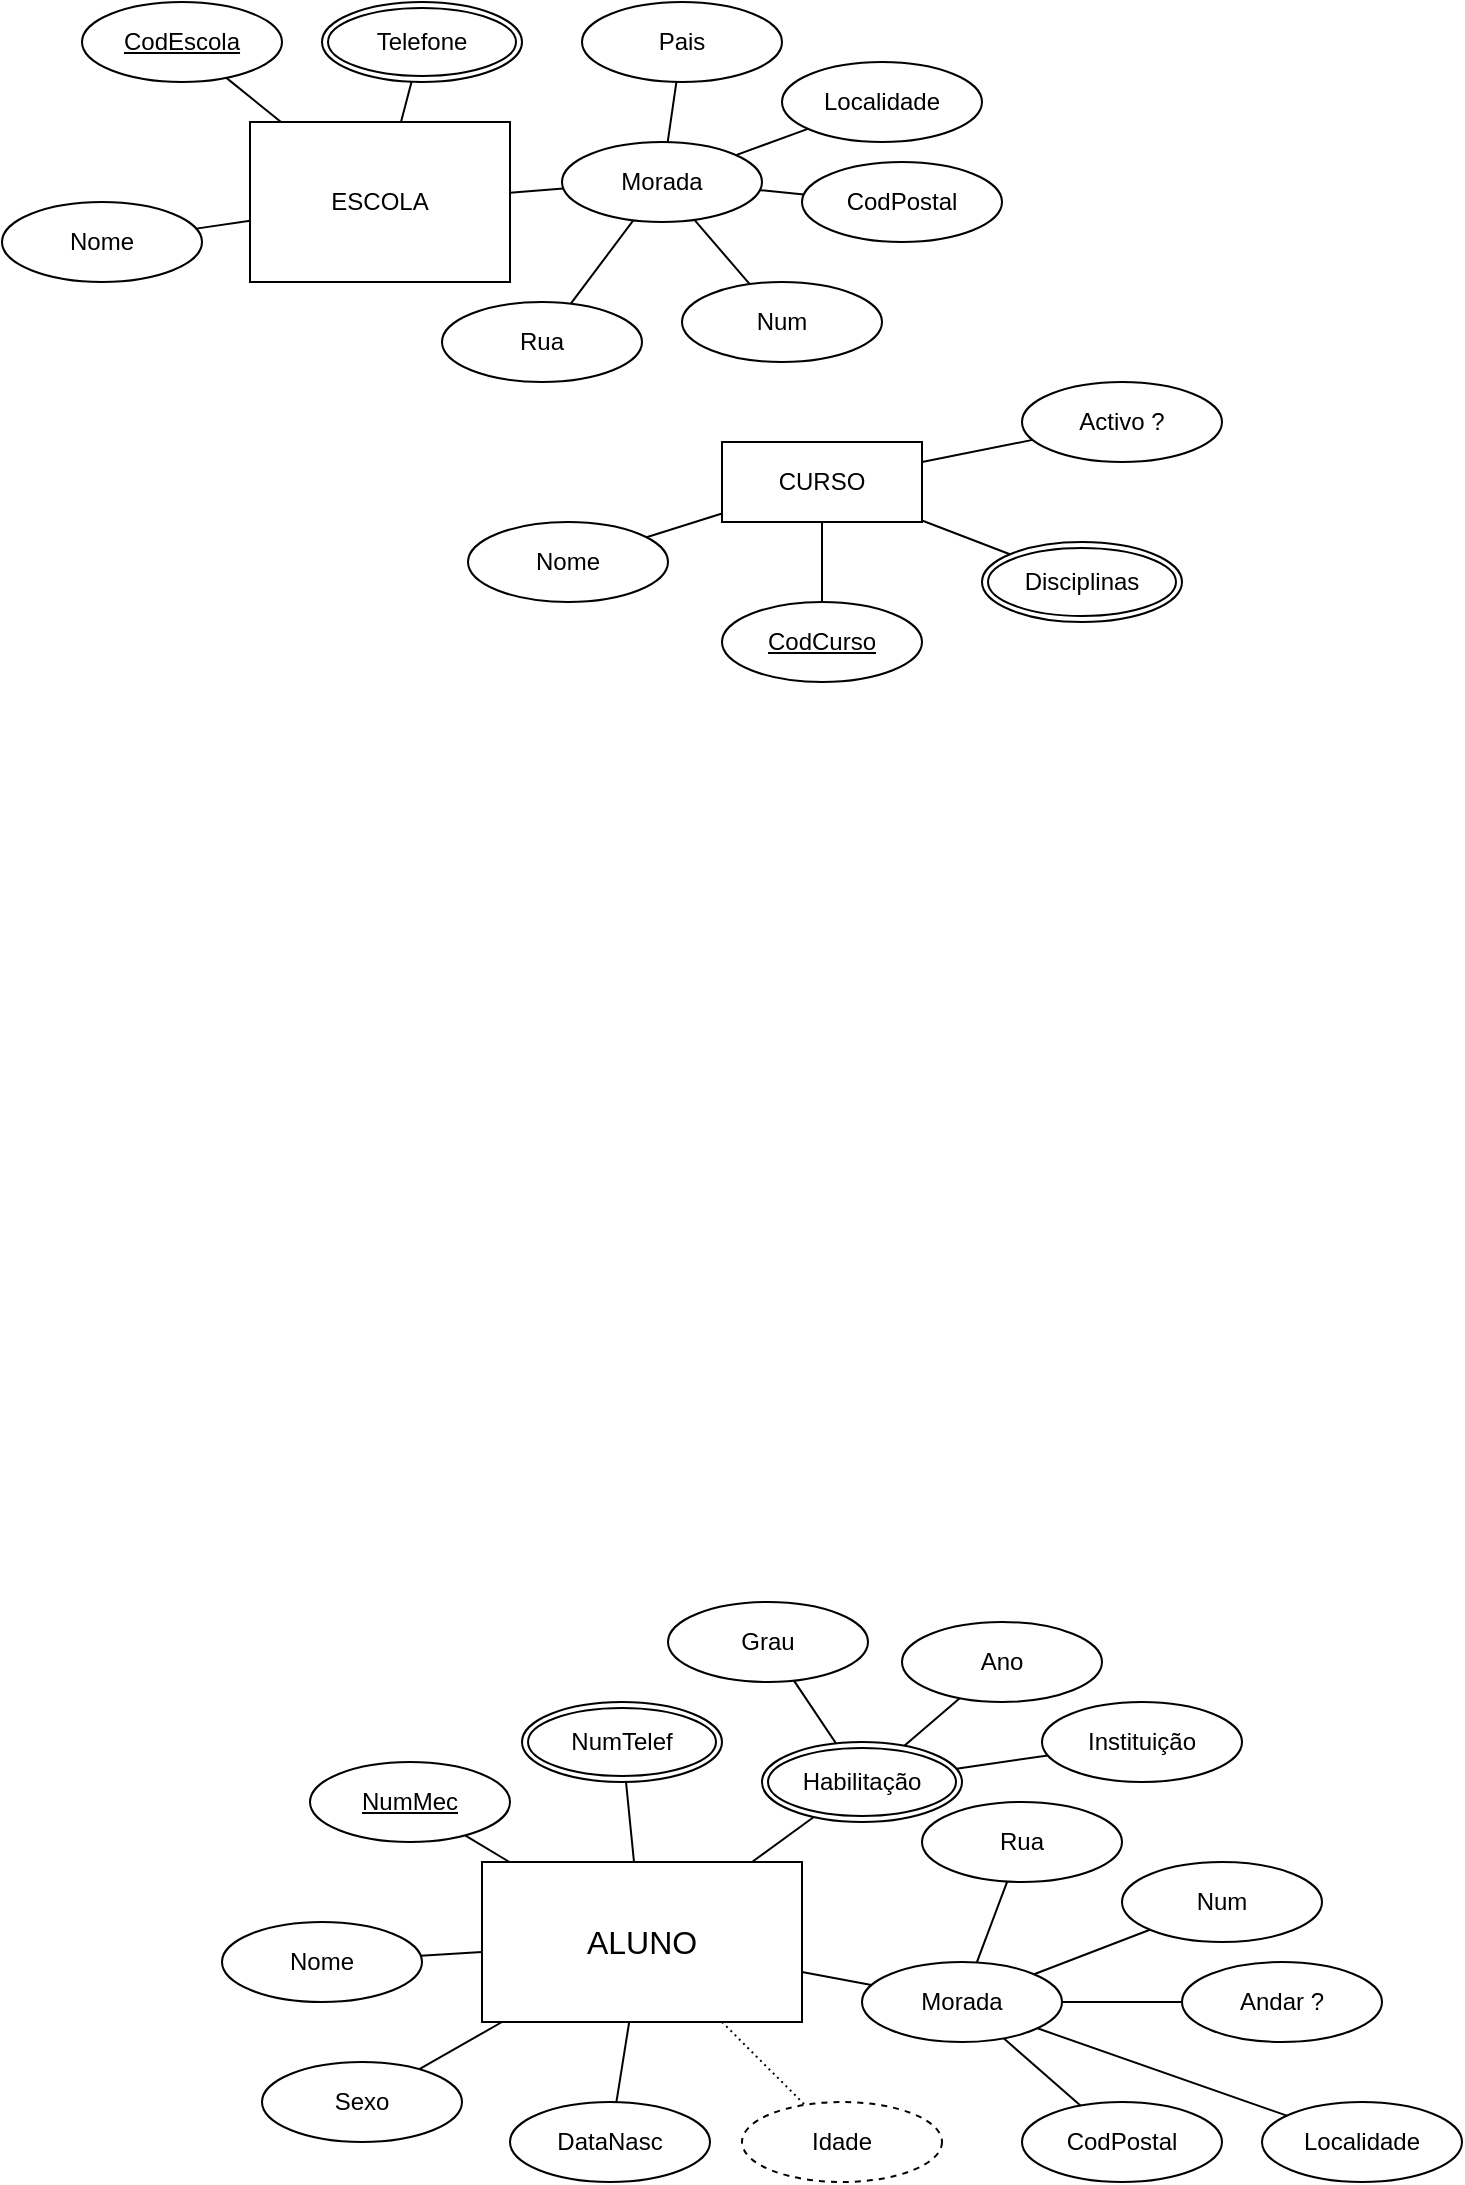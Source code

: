 <mxfile version="24.7.14">
  <diagram name="Página-1" id="Fksa59-Jl81l6KDZMxYy">
    <mxGraphModel dx="823" dy="1686" grid="1" gridSize="10" guides="1" tooltips="1" connect="1" arrows="1" fold="1" page="1" pageScale="1" pageWidth="827" pageHeight="1169" math="0" shadow="0">
      <root>
        <mxCell id="0" />
        <mxCell id="1" parent="0" />
        <mxCell id="nIFzYYQxTyrxmir0XnT9-1" value="&lt;font style=&quot;vertical-align: inherit;&quot;&gt;&lt;font style=&quot;vertical-align: inherit;&quot;&gt;&lt;font style=&quot;vertical-align: inherit;&quot;&gt;&lt;font style=&quot;vertical-align: inherit; font-size: 16px;&quot;&gt;ALUNO&lt;/font&gt;&lt;/font&gt;&lt;/font&gt;&lt;/font&gt;" style="whiteSpace=wrap;html=1;align=center;" vertex="1" parent="1">
          <mxGeometry x="260" y="-220" width="160" height="80" as="geometry" />
        </mxCell>
        <mxCell id="nIFzYYQxTyrxmir0XnT9-3" value="Nome" style="ellipse;whiteSpace=wrap;html=1;align=center;" vertex="1" parent="1">
          <mxGeometry x="130" y="-190" width="100" height="40" as="geometry" />
        </mxCell>
        <mxCell id="nIFzYYQxTyrxmir0XnT9-4" value="Sexo" style="ellipse;whiteSpace=wrap;html=1;align=center;" vertex="1" parent="1">
          <mxGeometry x="150" y="-120" width="100" height="40" as="geometry" />
        </mxCell>
        <mxCell id="nIFzYYQxTyrxmir0XnT9-5" value="DataNasc" style="ellipse;whiteSpace=wrap;html=1;align=center;" vertex="1" parent="1">
          <mxGeometry x="274" y="-100" width="100" height="40" as="geometry" />
        </mxCell>
        <mxCell id="nIFzYYQxTyrxmir0XnT9-6" value="NumMec" style="ellipse;whiteSpace=wrap;html=1;align=center;fontStyle=4;" vertex="1" parent="1">
          <mxGeometry x="174" y="-270" width="100" height="40" as="geometry" />
        </mxCell>
        <mxCell id="nIFzYYQxTyrxmir0XnT9-7" value="" style="endArrow=none;html=1;rounded=0;" edge="1" parent="1" source="nIFzYYQxTyrxmir0XnT9-6" target="nIFzYYQxTyrxmir0XnT9-1">
          <mxGeometry relative="1" as="geometry">
            <mxPoint x="270" y="-190" as="sourcePoint" />
            <mxPoint x="430" y="-190" as="targetPoint" />
          </mxGeometry>
        </mxCell>
        <mxCell id="nIFzYYQxTyrxmir0XnT9-8" value="" style="endArrow=none;html=1;rounded=0;" edge="1" parent="1" source="nIFzYYQxTyrxmir0XnT9-3" target="nIFzYYQxTyrxmir0XnT9-1">
          <mxGeometry relative="1" as="geometry">
            <mxPoint x="270" y="-200" as="sourcePoint" />
            <mxPoint x="430" y="-200" as="targetPoint" />
          </mxGeometry>
        </mxCell>
        <mxCell id="nIFzYYQxTyrxmir0XnT9-9" value="" style="endArrow=none;html=1;rounded=0;" edge="1" parent="1" source="nIFzYYQxTyrxmir0XnT9-1" target="nIFzYYQxTyrxmir0XnT9-4">
          <mxGeometry relative="1" as="geometry">
            <mxPoint x="270" y="-200" as="sourcePoint" />
            <mxPoint x="430" y="-200" as="targetPoint" />
          </mxGeometry>
        </mxCell>
        <mxCell id="nIFzYYQxTyrxmir0XnT9-10" value="" style="endArrow=none;html=1;rounded=0;" edge="1" parent="1" source="nIFzYYQxTyrxmir0XnT9-1" target="nIFzYYQxTyrxmir0XnT9-5">
          <mxGeometry relative="1" as="geometry">
            <mxPoint x="270" y="-200" as="sourcePoint" />
            <mxPoint x="430" y="-200" as="targetPoint" />
          </mxGeometry>
        </mxCell>
        <mxCell id="nIFzYYQxTyrxmir0XnT9-11" value="" style="endArrow=none;html=1;rounded=0;dashed=1;dashPattern=1 2;" edge="1" parent="1" source="nIFzYYQxTyrxmir0XnT9-1" target="nIFzYYQxTyrxmir0XnT9-13">
          <mxGeometry relative="1" as="geometry">
            <mxPoint x="270" y="-140" as="sourcePoint" />
            <mxPoint x="530" y="-120" as="targetPoint" />
          </mxGeometry>
        </mxCell>
        <mxCell id="nIFzYYQxTyrxmir0XnT9-13" value="Idade" style="ellipse;whiteSpace=wrap;html=1;align=center;dashed=1;" vertex="1" parent="1">
          <mxGeometry x="390" y="-100" width="100" height="40" as="geometry" />
        </mxCell>
        <mxCell id="nIFzYYQxTyrxmir0XnT9-15" value="Morada" style="ellipse;whiteSpace=wrap;html=1;align=center;" vertex="1" parent="1">
          <mxGeometry x="450" y="-170" width="100" height="40" as="geometry" />
        </mxCell>
        <mxCell id="nIFzYYQxTyrxmir0XnT9-16" value="CodPostal" style="ellipse;whiteSpace=wrap;html=1;align=center;" vertex="1" parent="1">
          <mxGeometry x="530" y="-100" width="100" height="40" as="geometry" />
        </mxCell>
        <mxCell id="nIFzYYQxTyrxmir0XnT9-17" value="Localidade" style="ellipse;whiteSpace=wrap;html=1;align=center;" vertex="1" parent="1">
          <mxGeometry x="650" y="-100" width="100" height="40" as="geometry" />
        </mxCell>
        <mxCell id="nIFzYYQxTyrxmir0XnT9-18" value="Andar ?" style="ellipse;whiteSpace=wrap;html=1;align=center;" vertex="1" parent="1">
          <mxGeometry x="610" y="-170" width="100" height="40" as="geometry" />
        </mxCell>
        <mxCell id="nIFzYYQxTyrxmir0XnT9-19" value="Num" style="ellipse;whiteSpace=wrap;html=1;align=center;" vertex="1" parent="1">
          <mxGeometry x="580" y="-220" width="100" height="40" as="geometry" />
        </mxCell>
        <mxCell id="nIFzYYQxTyrxmir0XnT9-20" value="Rua" style="ellipse;whiteSpace=wrap;html=1;align=center;" vertex="1" parent="1">
          <mxGeometry x="480" y="-250" width="100" height="40" as="geometry" />
        </mxCell>
        <mxCell id="nIFzYYQxTyrxmir0XnT9-21" value="NumTelef" style="ellipse;shape=doubleEllipse;margin=3;whiteSpace=wrap;html=1;align=center;" vertex="1" parent="1">
          <mxGeometry x="280" y="-300" width="100" height="40" as="geometry" />
        </mxCell>
        <mxCell id="nIFzYYQxTyrxmir0XnT9-22" value="Habilitação" style="ellipse;shape=doubleEllipse;margin=3;whiteSpace=wrap;html=1;align=center;" vertex="1" parent="1">
          <mxGeometry x="400" y="-280" width="100" height="40" as="geometry" />
        </mxCell>
        <mxCell id="nIFzYYQxTyrxmir0XnT9-24" value="Instituição" style="ellipse;whiteSpace=wrap;html=1;align=center;" vertex="1" parent="1">
          <mxGeometry x="540" y="-300" width="100" height="40" as="geometry" />
        </mxCell>
        <mxCell id="nIFzYYQxTyrxmir0XnT9-29" value="" style="endArrow=none;html=1;rounded=0;" edge="1" parent="1" source="nIFzYYQxTyrxmir0XnT9-1" target="nIFzYYQxTyrxmir0XnT9-15">
          <mxGeometry relative="1" as="geometry">
            <mxPoint x="270" y="-140" as="sourcePoint" />
            <mxPoint x="430" y="-140" as="targetPoint" />
          </mxGeometry>
        </mxCell>
        <mxCell id="nIFzYYQxTyrxmir0XnT9-30" value="" style="endArrow=none;html=1;rounded=0;" edge="1" parent="1" source="nIFzYYQxTyrxmir0XnT9-1" target="nIFzYYQxTyrxmir0XnT9-21">
          <mxGeometry relative="1" as="geometry">
            <mxPoint x="444" y="-150" as="sourcePoint" />
            <mxPoint x="482" y="-146" as="targetPoint" />
          </mxGeometry>
        </mxCell>
        <mxCell id="nIFzYYQxTyrxmir0XnT9-31" value="" style="endArrow=none;html=1;rounded=0;" edge="1" parent="1" source="nIFzYYQxTyrxmir0XnT9-15" target="nIFzYYQxTyrxmir0XnT9-16">
          <mxGeometry relative="1" as="geometry">
            <mxPoint x="270" y="-140" as="sourcePoint" />
            <mxPoint x="430" y="-140" as="targetPoint" />
          </mxGeometry>
        </mxCell>
        <mxCell id="nIFzYYQxTyrxmir0XnT9-32" value="" style="endArrow=none;html=1;rounded=0;" edge="1" parent="1" source="nIFzYYQxTyrxmir0XnT9-15" target="nIFzYYQxTyrxmir0XnT9-17">
          <mxGeometry relative="1" as="geometry">
            <mxPoint x="270" y="-140" as="sourcePoint" />
            <mxPoint x="430" y="-140" as="targetPoint" />
          </mxGeometry>
        </mxCell>
        <mxCell id="nIFzYYQxTyrxmir0XnT9-33" value="" style="endArrow=none;html=1;rounded=0;" edge="1" parent="1" source="nIFzYYQxTyrxmir0XnT9-15" target="nIFzYYQxTyrxmir0XnT9-18">
          <mxGeometry relative="1" as="geometry">
            <mxPoint x="390" y="-140" as="sourcePoint" />
            <mxPoint x="560" y="-180" as="targetPoint" />
          </mxGeometry>
        </mxCell>
        <mxCell id="nIFzYYQxTyrxmir0XnT9-34" value="" style="endArrow=none;html=1;rounded=0;" edge="1" parent="1" source="nIFzYYQxTyrxmir0XnT9-15" target="nIFzYYQxTyrxmir0XnT9-19">
          <mxGeometry relative="1" as="geometry">
            <mxPoint x="560" y="-140" as="sourcePoint" />
            <mxPoint x="620" y="-140" as="targetPoint" />
          </mxGeometry>
        </mxCell>
        <mxCell id="nIFzYYQxTyrxmir0XnT9-35" value="" style="endArrow=none;html=1;rounded=0;" edge="1" parent="1" source="nIFzYYQxTyrxmir0XnT9-15" target="nIFzYYQxTyrxmir0XnT9-20">
          <mxGeometry relative="1" as="geometry">
            <mxPoint x="270" y="-140" as="sourcePoint" />
            <mxPoint x="430" y="-140" as="targetPoint" />
          </mxGeometry>
        </mxCell>
        <mxCell id="nIFzYYQxTyrxmir0XnT9-36" value="" style="endArrow=none;html=1;rounded=0;" edge="1" parent="1" source="nIFzYYQxTyrxmir0XnT9-1" target="nIFzYYQxTyrxmir0XnT9-22">
          <mxGeometry relative="1" as="geometry">
            <mxPoint x="444" y="-187" as="sourcePoint" />
            <mxPoint x="502" y="-207" as="targetPoint" />
          </mxGeometry>
        </mxCell>
        <mxCell id="nIFzYYQxTyrxmir0XnT9-37" value="" style="endArrow=none;html=1;rounded=0;" edge="1" parent="1" source="nIFzYYQxTyrxmir0XnT9-22" target="nIFzYYQxTyrxmir0XnT9-24">
          <mxGeometry relative="1" as="geometry">
            <mxPoint x="406" y="-200" as="sourcePoint" />
            <mxPoint x="471" y="-262" as="targetPoint" />
          </mxGeometry>
        </mxCell>
        <mxCell id="nIFzYYQxTyrxmir0XnT9-38" value="Ano" style="ellipse;whiteSpace=wrap;html=1;align=center;" vertex="1" parent="1">
          <mxGeometry x="470" y="-340" width="100" height="40" as="geometry" />
        </mxCell>
        <mxCell id="nIFzYYQxTyrxmir0XnT9-39" value="Grau" style="ellipse;whiteSpace=wrap;html=1;align=center;" vertex="1" parent="1">
          <mxGeometry x="353" y="-350" width="100" height="40" as="geometry" />
        </mxCell>
        <mxCell id="nIFzYYQxTyrxmir0XnT9-40" value="" style="endArrow=none;html=1;rounded=0;" edge="1" parent="1" source="nIFzYYQxTyrxmir0XnT9-22" target="nIFzYYQxTyrxmir0XnT9-39">
          <mxGeometry relative="1" as="geometry">
            <mxPoint x="270" y="-140" as="sourcePoint" />
            <mxPoint x="430" y="-140" as="targetPoint" />
          </mxGeometry>
        </mxCell>
        <mxCell id="nIFzYYQxTyrxmir0XnT9-41" value="" style="endArrow=none;html=1;rounded=0;" edge="1" parent="1" source="nIFzYYQxTyrxmir0XnT9-22" target="nIFzYYQxTyrxmir0XnT9-38">
          <mxGeometry relative="1" as="geometry">
            <mxPoint x="270" y="-140" as="sourcePoint" />
            <mxPoint x="430" y="-140" as="targetPoint" />
          </mxGeometry>
        </mxCell>
        <mxCell id="nIFzYYQxTyrxmir0XnT9-42" value="ESCOLA" style="whiteSpace=wrap;html=1;align=center;" vertex="1" parent="1">
          <mxGeometry x="144" y="-1090" width="130" height="80" as="geometry" />
        </mxCell>
        <mxCell id="nIFzYYQxTyrxmir0XnT9-43" value="CodEscola" style="ellipse;whiteSpace=wrap;html=1;align=center;fontStyle=4;" vertex="1" parent="1">
          <mxGeometry x="60" y="-1150" width="100" height="40" as="geometry" />
        </mxCell>
        <mxCell id="nIFzYYQxTyrxmir0XnT9-44" value="Nome" style="ellipse;whiteSpace=wrap;html=1;align=center;" vertex="1" parent="1">
          <mxGeometry x="20" y="-1050" width="100" height="40" as="geometry" />
        </mxCell>
        <mxCell id="nIFzYYQxTyrxmir0XnT9-45" value="Telefone" style="ellipse;shape=doubleEllipse;margin=3;whiteSpace=wrap;html=1;align=center;" vertex="1" parent="1">
          <mxGeometry x="180" y="-1150" width="100" height="40" as="geometry" />
        </mxCell>
        <mxCell id="nIFzYYQxTyrxmir0XnT9-46" value="Morada" style="ellipse;whiteSpace=wrap;html=1;align=center;" vertex="1" parent="1">
          <mxGeometry x="300" y="-1080" width="100" height="40" as="geometry" />
        </mxCell>
        <mxCell id="nIFzYYQxTyrxmir0XnT9-47" value="Rua" style="ellipse;whiteSpace=wrap;html=1;align=center;" vertex="1" parent="1">
          <mxGeometry x="240" y="-1000" width="100" height="40" as="geometry" />
        </mxCell>
        <mxCell id="nIFzYYQxTyrxmir0XnT9-48" value="Num" style="ellipse;whiteSpace=wrap;html=1;align=center;" vertex="1" parent="1">
          <mxGeometry x="360" y="-1010" width="100" height="40" as="geometry" />
        </mxCell>
        <mxCell id="nIFzYYQxTyrxmir0XnT9-49" value="CodPostal" style="ellipse;whiteSpace=wrap;html=1;align=center;" vertex="1" parent="1">
          <mxGeometry x="420" y="-1070" width="100" height="40" as="geometry" />
        </mxCell>
        <mxCell id="nIFzYYQxTyrxmir0XnT9-50" value="Pais" style="ellipse;whiteSpace=wrap;html=1;align=center;" vertex="1" parent="1">
          <mxGeometry x="310" y="-1150" width="100" height="40" as="geometry" />
        </mxCell>
        <mxCell id="nIFzYYQxTyrxmir0XnT9-51" value="Localidade" style="ellipse;whiteSpace=wrap;html=1;align=center;" vertex="1" parent="1">
          <mxGeometry x="410" y="-1120" width="100" height="40" as="geometry" />
        </mxCell>
        <mxCell id="nIFzYYQxTyrxmir0XnT9-53" value="" style="endArrow=none;html=1;rounded=0;" edge="1" parent="1" source="nIFzYYQxTyrxmir0XnT9-43" target="nIFzYYQxTyrxmir0XnT9-42">
          <mxGeometry relative="1" as="geometry">
            <mxPoint x="340" y="-1040" as="sourcePoint" />
            <mxPoint x="500" y="-1040" as="targetPoint" />
          </mxGeometry>
        </mxCell>
        <mxCell id="nIFzYYQxTyrxmir0XnT9-54" value="" style="endArrow=none;html=1;rounded=0;" edge="1" parent="1" source="nIFzYYQxTyrxmir0XnT9-45" target="nIFzYYQxTyrxmir0XnT9-42">
          <mxGeometry relative="1" as="geometry">
            <mxPoint x="419" y="-1090" as="sourcePoint" />
            <mxPoint x="417" y="-1050" as="targetPoint" />
          </mxGeometry>
        </mxCell>
        <mxCell id="nIFzYYQxTyrxmir0XnT9-55" value="" style="endArrow=none;html=1;rounded=0;" edge="1" parent="1" source="nIFzYYQxTyrxmir0XnT9-44" target="nIFzYYQxTyrxmir0XnT9-42">
          <mxGeometry relative="1" as="geometry">
            <mxPoint x="530" y="-1017" as="sourcePoint" />
            <mxPoint x="480" y="-1014" as="targetPoint" />
          </mxGeometry>
        </mxCell>
        <mxCell id="nIFzYYQxTyrxmir0XnT9-56" value="" style="endArrow=none;html=1;rounded=0;" edge="1" parent="1" source="nIFzYYQxTyrxmir0XnT9-46" target="nIFzYYQxTyrxmir0XnT9-42">
          <mxGeometry relative="1" as="geometry">
            <mxPoint x="340" y="-1040" as="sourcePoint" />
            <mxPoint x="500" y="-1040" as="targetPoint" />
          </mxGeometry>
        </mxCell>
        <mxCell id="nIFzYYQxTyrxmir0XnT9-57" value="" style="endArrow=none;html=1;rounded=0;" edge="1" parent="1" source="nIFzYYQxTyrxmir0XnT9-47" target="nIFzYYQxTyrxmir0XnT9-46">
          <mxGeometry relative="1" as="geometry">
            <mxPoint x="340" y="-1040" as="sourcePoint" />
            <mxPoint x="500" y="-1040" as="targetPoint" />
          </mxGeometry>
        </mxCell>
        <mxCell id="nIFzYYQxTyrxmir0XnT9-58" value="" style="endArrow=none;html=1;rounded=0;" edge="1" parent="1" source="nIFzYYQxTyrxmir0XnT9-48" target="nIFzYYQxTyrxmir0XnT9-46">
          <mxGeometry relative="1" as="geometry">
            <mxPoint x="259" y="-915" as="sourcePoint" />
            <mxPoint x="366" y="-925" as="targetPoint" />
          </mxGeometry>
        </mxCell>
        <mxCell id="nIFzYYQxTyrxmir0XnT9-59" value="" style="endArrow=none;html=1;rounded=0;" edge="1" parent="1" source="nIFzYYQxTyrxmir0XnT9-49" target="nIFzYYQxTyrxmir0XnT9-46">
          <mxGeometry relative="1" as="geometry">
            <mxPoint x="342" y="-895" as="sourcePoint" />
            <mxPoint x="383" y="-915" as="targetPoint" />
          </mxGeometry>
        </mxCell>
        <mxCell id="nIFzYYQxTyrxmir0XnT9-60" value="" style="endArrow=none;html=1;rounded=0;" edge="1" parent="1" source="nIFzYYQxTyrxmir0XnT9-51" target="nIFzYYQxTyrxmir0XnT9-46">
          <mxGeometry relative="1" as="geometry">
            <mxPoint x="415" y="-870" as="sourcePoint" />
            <mxPoint x="415" y="-910" as="targetPoint" />
          </mxGeometry>
        </mxCell>
        <mxCell id="nIFzYYQxTyrxmir0XnT9-61" value="" style="endArrow=none;html=1;rounded=0;" edge="1" parent="1" source="nIFzYYQxTyrxmir0XnT9-50" target="nIFzYYQxTyrxmir0XnT9-46">
          <mxGeometry relative="1" as="geometry">
            <mxPoint x="488" y="-895" as="sourcePoint" />
            <mxPoint x="447" y="-915" as="targetPoint" />
          </mxGeometry>
        </mxCell>
        <mxCell id="nIFzYYQxTyrxmir0XnT9-62" value="CURSO" style="whiteSpace=wrap;html=1;align=center;" vertex="1" parent="1">
          <mxGeometry x="380" y="-930" width="100" height="40" as="geometry" />
        </mxCell>
        <mxCell id="nIFzYYQxTyrxmir0XnT9-63" value="CodCurso" style="ellipse;whiteSpace=wrap;html=1;align=center;fontStyle=4;" vertex="1" parent="1">
          <mxGeometry x="380" y="-850" width="100" height="40" as="geometry" />
        </mxCell>
        <mxCell id="nIFzYYQxTyrxmir0XnT9-64" value="Nome" style="ellipse;whiteSpace=wrap;html=1;align=center;" vertex="1" parent="1">
          <mxGeometry x="253" y="-890" width="100" height="40" as="geometry" />
        </mxCell>
        <mxCell id="nIFzYYQxTyrxmir0XnT9-65" value="Disciplinas" style="ellipse;shape=doubleEllipse;margin=3;whiteSpace=wrap;html=1;align=center;" vertex="1" parent="1">
          <mxGeometry x="510" y="-880" width="100" height="40" as="geometry" />
        </mxCell>
        <mxCell id="nIFzYYQxTyrxmir0XnT9-67" value="Activo ?" style="ellipse;whiteSpace=wrap;html=1;align=center;" vertex="1" parent="1">
          <mxGeometry x="530" y="-960" width="100" height="40" as="geometry" />
        </mxCell>
        <mxCell id="nIFzYYQxTyrxmir0XnT9-68" value="" style="endArrow=none;html=1;rounded=0;" edge="1" parent="1" source="nIFzYYQxTyrxmir0XnT9-62" target="nIFzYYQxTyrxmir0XnT9-67">
          <mxGeometry relative="1" as="geometry">
            <mxPoint x="430" y="-900" as="sourcePoint" />
            <mxPoint x="500" y="-900" as="targetPoint" />
          </mxGeometry>
        </mxCell>
        <mxCell id="nIFzYYQxTyrxmir0XnT9-69" value="" style="endArrow=none;html=1;rounded=0;" edge="1" parent="1" source="nIFzYYQxTyrxmir0XnT9-62" target="nIFzYYQxTyrxmir0XnT9-65">
          <mxGeometry relative="1" as="geometry">
            <mxPoint x="490" y="-903" as="sourcePoint" />
            <mxPoint x="548" y="-919" as="targetPoint" />
          </mxGeometry>
        </mxCell>
        <mxCell id="nIFzYYQxTyrxmir0XnT9-70" value="" style="endArrow=none;html=1;rounded=0;" edge="1" parent="1" source="nIFzYYQxTyrxmir0XnT9-62" target="nIFzYYQxTyrxmir0XnT9-63">
          <mxGeometry relative="1" as="geometry">
            <mxPoint x="340" y="-900" as="sourcePoint" />
            <mxPoint x="500" y="-900" as="targetPoint" />
          </mxGeometry>
        </mxCell>
        <mxCell id="nIFzYYQxTyrxmir0XnT9-71" value="" style="endArrow=none;html=1;rounded=0;" edge="1" parent="1" source="nIFzYYQxTyrxmir0XnT9-62" target="nIFzYYQxTyrxmir0XnT9-64">
          <mxGeometry relative="1" as="geometry">
            <mxPoint x="440" y="-880" as="sourcePoint" />
            <mxPoint x="440" y="-840" as="targetPoint" />
          </mxGeometry>
        </mxCell>
      </root>
    </mxGraphModel>
  </diagram>
</mxfile>
